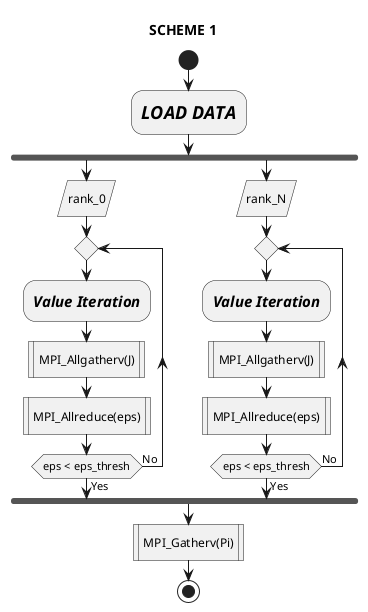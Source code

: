@startuml
'left to right direction
' Horizontal lines: -->, <--, <-->'
title SCHEME 1
start
:<size:18><i><b>LOAD DATA</b></i></size>;
fork
    :rank_0/
repeat
    :<size:15><i><b>Value Iteration</b></i></size>;
    :MPI_Allgatherv(J)|
    :MPI_Allreduce(eps)|
repeat while (eps < eps_thresh) is (No) not (Yes)
fork again
    :rank_N/
repeat
    :<size:15><i><b>Value Iteration</b></i></size>;
    :MPI_Allgatherv(J)|
    :MPI_Allreduce(eps)|
repeat while (eps < eps_thresh) is (No) not (Yes)
end fork
:MPI_Gatherv(Pi)|
stop

@enduml